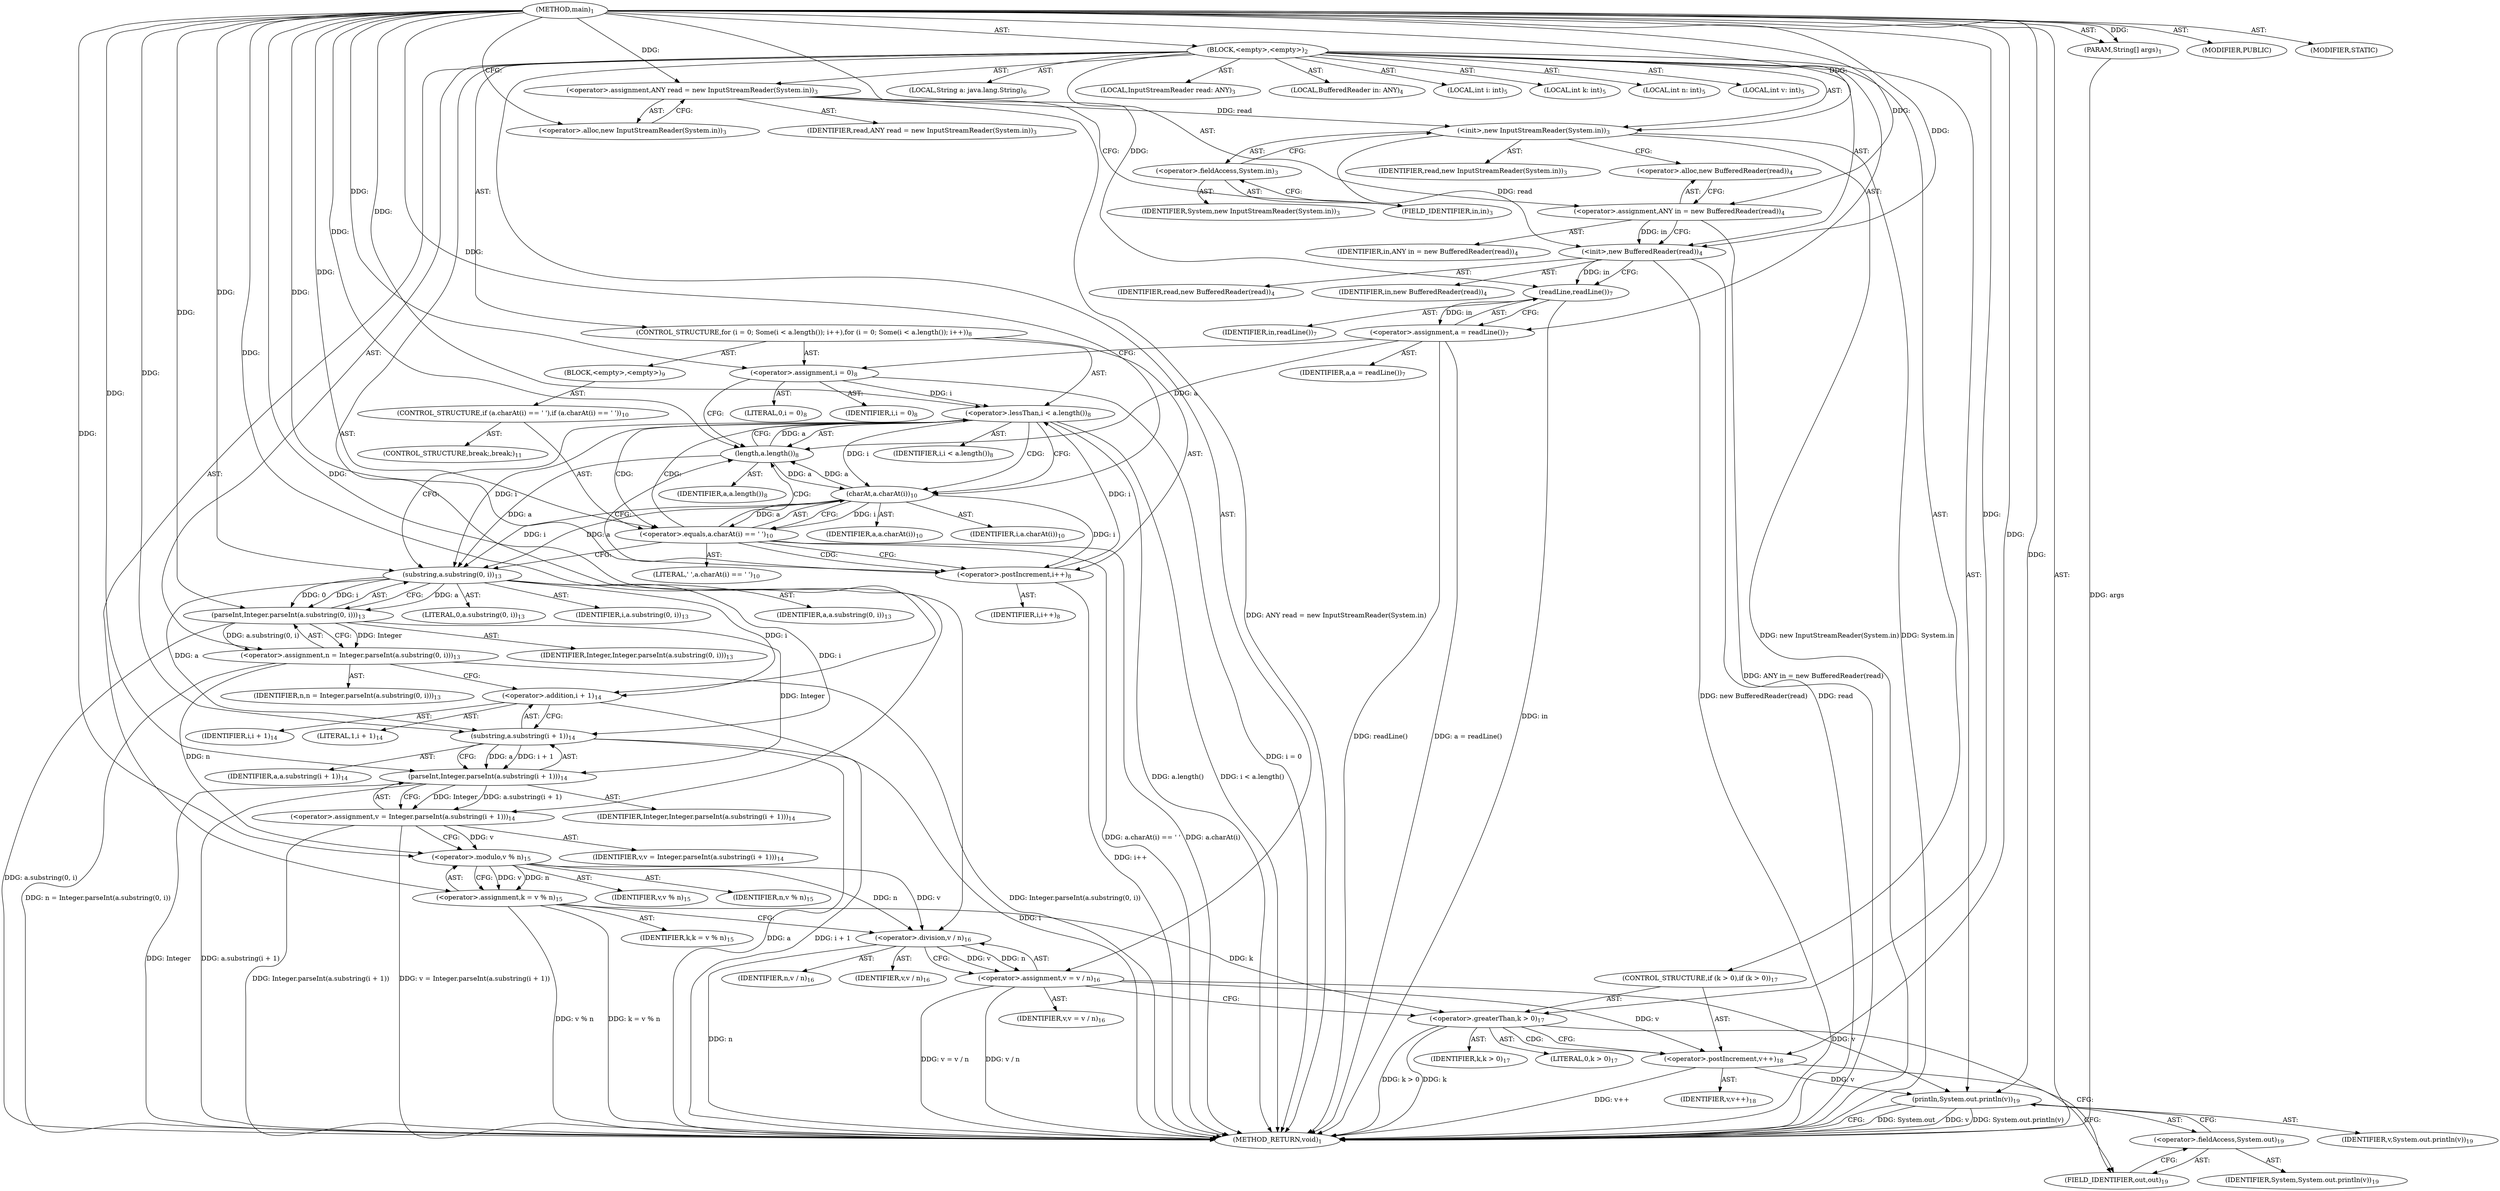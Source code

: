 digraph "main" {  
"21" [label = <(METHOD,main)<SUB>1</SUB>> ]
"22" [label = <(PARAM,String[] args)<SUB>1</SUB>> ]
"23" [label = <(BLOCK,&lt;empty&gt;,&lt;empty&gt;)<SUB>2</SUB>> ]
"4" [label = <(LOCAL,InputStreamReader read: ANY)<SUB>3</SUB>> ]
"24" [label = <(&lt;operator&gt;.assignment,ANY read = new InputStreamReader(System.in))<SUB>3</SUB>> ]
"25" [label = <(IDENTIFIER,read,ANY read = new InputStreamReader(System.in))<SUB>3</SUB>> ]
"26" [label = <(&lt;operator&gt;.alloc,new InputStreamReader(System.in))<SUB>3</SUB>> ]
"27" [label = <(&lt;init&gt;,new InputStreamReader(System.in))<SUB>3</SUB>> ]
"3" [label = <(IDENTIFIER,read,new InputStreamReader(System.in))<SUB>3</SUB>> ]
"28" [label = <(&lt;operator&gt;.fieldAccess,System.in)<SUB>3</SUB>> ]
"29" [label = <(IDENTIFIER,System,new InputStreamReader(System.in))<SUB>3</SUB>> ]
"30" [label = <(FIELD_IDENTIFIER,in,in)<SUB>3</SUB>> ]
"6" [label = <(LOCAL,BufferedReader in: ANY)<SUB>4</SUB>> ]
"31" [label = <(&lt;operator&gt;.assignment,ANY in = new BufferedReader(read))<SUB>4</SUB>> ]
"32" [label = <(IDENTIFIER,in,ANY in = new BufferedReader(read))<SUB>4</SUB>> ]
"33" [label = <(&lt;operator&gt;.alloc,new BufferedReader(read))<SUB>4</SUB>> ]
"34" [label = <(&lt;init&gt;,new BufferedReader(read))<SUB>4</SUB>> ]
"5" [label = <(IDENTIFIER,in,new BufferedReader(read))<SUB>4</SUB>> ]
"35" [label = <(IDENTIFIER,read,new BufferedReader(read))<SUB>4</SUB>> ]
"36" [label = <(LOCAL,int i: int)<SUB>5</SUB>> ]
"37" [label = <(LOCAL,int k: int)<SUB>5</SUB>> ]
"38" [label = <(LOCAL,int n: int)<SUB>5</SUB>> ]
"39" [label = <(LOCAL,int v: int)<SUB>5</SUB>> ]
"40" [label = <(LOCAL,String a: java.lang.String)<SUB>6</SUB>> ]
"41" [label = <(&lt;operator&gt;.assignment,a = readLine())<SUB>7</SUB>> ]
"42" [label = <(IDENTIFIER,a,a = readLine())<SUB>7</SUB>> ]
"43" [label = <(readLine,readLine())<SUB>7</SUB>> ]
"44" [label = <(IDENTIFIER,in,readLine())<SUB>7</SUB>> ]
"45" [label = <(CONTROL_STRUCTURE,for (i = 0; Some(i &lt; a.length()); i++),for (i = 0; Some(i &lt; a.length()); i++))<SUB>8</SUB>> ]
"46" [label = <(&lt;operator&gt;.assignment,i = 0)<SUB>8</SUB>> ]
"47" [label = <(IDENTIFIER,i,i = 0)<SUB>8</SUB>> ]
"48" [label = <(LITERAL,0,i = 0)<SUB>8</SUB>> ]
"49" [label = <(&lt;operator&gt;.lessThan,i &lt; a.length())<SUB>8</SUB>> ]
"50" [label = <(IDENTIFIER,i,i &lt; a.length())<SUB>8</SUB>> ]
"51" [label = <(length,a.length())<SUB>8</SUB>> ]
"52" [label = <(IDENTIFIER,a,a.length())<SUB>8</SUB>> ]
"53" [label = <(&lt;operator&gt;.postIncrement,i++)<SUB>8</SUB>> ]
"54" [label = <(IDENTIFIER,i,i++)<SUB>8</SUB>> ]
"55" [label = <(BLOCK,&lt;empty&gt;,&lt;empty&gt;)<SUB>9</SUB>> ]
"56" [label = <(CONTROL_STRUCTURE,if (a.charAt(i) == ' '),if (a.charAt(i) == ' '))<SUB>10</SUB>> ]
"57" [label = <(&lt;operator&gt;.equals,a.charAt(i) == ' ')<SUB>10</SUB>> ]
"58" [label = <(charAt,a.charAt(i))<SUB>10</SUB>> ]
"59" [label = <(IDENTIFIER,a,a.charAt(i))<SUB>10</SUB>> ]
"60" [label = <(IDENTIFIER,i,a.charAt(i))<SUB>10</SUB>> ]
"61" [label = <(LITERAL,' ',a.charAt(i) == ' ')<SUB>10</SUB>> ]
"62" [label = <(CONTROL_STRUCTURE,break;,break;)<SUB>11</SUB>> ]
"63" [label = <(&lt;operator&gt;.assignment,n = Integer.parseInt(a.substring(0, i)))<SUB>13</SUB>> ]
"64" [label = <(IDENTIFIER,n,n = Integer.parseInt(a.substring(0, i)))<SUB>13</SUB>> ]
"65" [label = <(parseInt,Integer.parseInt(a.substring(0, i)))<SUB>13</SUB>> ]
"66" [label = <(IDENTIFIER,Integer,Integer.parseInt(a.substring(0, i)))<SUB>13</SUB>> ]
"67" [label = <(substring,a.substring(0, i))<SUB>13</SUB>> ]
"68" [label = <(IDENTIFIER,a,a.substring(0, i))<SUB>13</SUB>> ]
"69" [label = <(LITERAL,0,a.substring(0, i))<SUB>13</SUB>> ]
"70" [label = <(IDENTIFIER,i,a.substring(0, i))<SUB>13</SUB>> ]
"71" [label = <(&lt;operator&gt;.assignment,v = Integer.parseInt(a.substring(i + 1)))<SUB>14</SUB>> ]
"72" [label = <(IDENTIFIER,v,v = Integer.parseInt(a.substring(i + 1)))<SUB>14</SUB>> ]
"73" [label = <(parseInt,Integer.parseInt(a.substring(i + 1)))<SUB>14</SUB>> ]
"74" [label = <(IDENTIFIER,Integer,Integer.parseInt(a.substring(i + 1)))<SUB>14</SUB>> ]
"75" [label = <(substring,a.substring(i + 1))<SUB>14</SUB>> ]
"76" [label = <(IDENTIFIER,a,a.substring(i + 1))<SUB>14</SUB>> ]
"77" [label = <(&lt;operator&gt;.addition,i + 1)<SUB>14</SUB>> ]
"78" [label = <(IDENTIFIER,i,i + 1)<SUB>14</SUB>> ]
"79" [label = <(LITERAL,1,i + 1)<SUB>14</SUB>> ]
"80" [label = <(&lt;operator&gt;.assignment,k = v % n)<SUB>15</SUB>> ]
"81" [label = <(IDENTIFIER,k,k = v % n)<SUB>15</SUB>> ]
"82" [label = <(&lt;operator&gt;.modulo,v % n)<SUB>15</SUB>> ]
"83" [label = <(IDENTIFIER,v,v % n)<SUB>15</SUB>> ]
"84" [label = <(IDENTIFIER,n,v % n)<SUB>15</SUB>> ]
"85" [label = <(&lt;operator&gt;.assignment,v = v / n)<SUB>16</SUB>> ]
"86" [label = <(IDENTIFIER,v,v = v / n)<SUB>16</SUB>> ]
"87" [label = <(&lt;operator&gt;.division,v / n)<SUB>16</SUB>> ]
"88" [label = <(IDENTIFIER,v,v / n)<SUB>16</SUB>> ]
"89" [label = <(IDENTIFIER,n,v / n)<SUB>16</SUB>> ]
"90" [label = <(CONTROL_STRUCTURE,if (k &gt; 0),if (k &gt; 0))<SUB>17</SUB>> ]
"91" [label = <(&lt;operator&gt;.greaterThan,k &gt; 0)<SUB>17</SUB>> ]
"92" [label = <(IDENTIFIER,k,k &gt; 0)<SUB>17</SUB>> ]
"93" [label = <(LITERAL,0,k &gt; 0)<SUB>17</SUB>> ]
"94" [label = <(&lt;operator&gt;.postIncrement,v++)<SUB>18</SUB>> ]
"95" [label = <(IDENTIFIER,v,v++)<SUB>18</SUB>> ]
"96" [label = <(println,System.out.println(v))<SUB>19</SUB>> ]
"97" [label = <(&lt;operator&gt;.fieldAccess,System.out)<SUB>19</SUB>> ]
"98" [label = <(IDENTIFIER,System,System.out.println(v))<SUB>19</SUB>> ]
"99" [label = <(FIELD_IDENTIFIER,out,out)<SUB>19</SUB>> ]
"100" [label = <(IDENTIFIER,v,System.out.println(v))<SUB>19</SUB>> ]
"101" [label = <(MODIFIER,PUBLIC)> ]
"102" [label = <(MODIFIER,STATIC)> ]
"103" [label = <(METHOD_RETURN,void)<SUB>1</SUB>> ]
  "21" -> "22"  [ label = "AST: "] 
  "21" -> "23"  [ label = "AST: "] 
  "21" -> "101"  [ label = "AST: "] 
  "21" -> "102"  [ label = "AST: "] 
  "21" -> "103"  [ label = "AST: "] 
  "23" -> "4"  [ label = "AST: "] 
  "23" -> "24"  [ label = "AST: "] 
  "23" -> "27"  [ label = "AST: "] 
  "23" -> "6"  [ label = "AST: "] 
  "23" -> "31"  [ label = "AST: "] 
  "23" -> "34"  [ label = "AST: "] 
  "23" -> "36"  [ label = "AST: "] 
  "23" -> "37"  [ label = "AST: "] 
  "23" -> "38"  [ label = "AST: "] 
  "23" -> "39"  [ label = "AST: "] 
  "23" -> "40"  [ label = "AST: "] 
  "23" -> "41"  [ label = "AST: "] 
  "23" -> "45"  [ label = "AST: "] 
  "23" -> "63"  [ label = "AST: "] 
  "23" -> "71"  [ label = "AST: "] 
  "23" -> "80"  [ label = "AST: "] 
  "23" -> "85"  [ label = "AST: "] 
  "23" -> "90"  [ label = "AST: "] 
  "23" -> "96"  [ label = "AST: "] 
  "24" -> "25"  [ label = "AST: "] 
  "24" -> "26"  [ label = "AST: "] 
  "27" -> "3"  [ label = "AST: "] 
  "27" -> "28"  [ label = "AST: "] 
  "28" -> "29"  [ label = "AST: "] 
  "28" -> "30"  [ label = "AST: "] 
  "31" -> "32"  [ label = "AST: "] 
  "31" -> "33"  [ label = "AST: "] 
  "34" -> "5"  [ label = "AST: "] 
  "34" -> "35"  [ label = "AST: "] 
  "41" -> "42"  [ label = "AST: "] 
  "41" -> "43"  [ label = "AST: "] 
  "43" -> "44"  [ label = "AST: "] 
  "45" -> "46"  [ label = "AST: "] 
  "45" -> "49"  [ label = "AST: "] 
  "45" -> "53"  [ label = "AST: "] 
  "45" -> "55"  [ label = "AST: "] 
  "46" -> "47"  [ label = "AST: "] 
  "46" -> "48"  [ label = "AST: "] 
  "49" -> "50"  [ label = "AST: "] 
  "49" -> "51"  [ label = "AST: "] 
  "51" -> "52"  [ label = "AST: "] 
  "53" -> "54"  [ label = "AST: "] 
  "55" -> "56"  [ label = "AST: "] 
  "56" -> "57"  [ label = "AST: "] 
  "56" -> "62"  [ label = "AST: "] 
  "57" -> "58"  [ label = "AST: "] 
  "57" -> "61"  [ label = "AST: "] 
  "58" -> "59"  [ label = "AST: "] 
  "58" -> "60"  [ label = "AST: "] 
  "63" -> "64"  [ label = "AST: "] 
  "63" -> "65"  [ label = "AST: "] 
  "65" -> "66"  [ label = "AST: "] 
  "65" -> "67"  [ label = "AST: "] 
  "67" -> "68"  [ label = "AST: "] 
  "67" -> "69"  [ label = "AST: "] 
  "67" -> "70"  [ label = "AST: "] 
  "71" -> "72"  [ label = "AST: "] 
  "71" -> "73"  [ label = "AST: "] 
  "73" -> "74"  [ label = "AST: "] 
  "73" -> "75"  [ label = "AST: "] 
  "75" -> "76"  [ label = "AST: "] 
  "75" -> "77"  [ label = "AST: "] 
  "77" -> "78"  [ label = "AST: "] 
  "77" -> "79"  [ label = "AST: "] 
  "80" -> "81"  [ label = "AST: "] 
  "80" -> "82"  [ label = "AST: "] 
  "82" -> "83"  [ label = "AST: "] 
  "82" -> "84"  [ label = "AST: "] 
  "85" -> "86"  [ label = "AST: "] 
  "85" -> "87"  [ label = "AST: "] 
  "87" -> "88"  [ label = "AST: "] 
  "87" -> "89"  [ label = "AST: "] 
  "90" -> "91"  [ label = "AST: "] 
  "90" -> "94"  [ label = "AST: "] 
  "91" -> "92"  [ label = "AST: "] 
  "91" -> "93"  [ label = "AST: "] 
  "94" -> "95"  [ label = "AST: "] 
  "96" -> "97"  [ label = "AST: "] 
  "96" -> "100"  [ label = "AST: "] 
  "97" -> "98"  [ label = "AST: "] 
  "97" -> "99"  [ label = "AST: "] 
  "24" -> "30"  [ label = "CFG: "] 
  "27" -> "33"  [ label = "CFG: "] 
  "31" -> "34"  [ label = "CFG: "] 
  "34" -> "43"  [ label = "CFG: "] 
  "41" -> "46"  [ label = "CFG: "] 
  "63" -> "77"  [ label = "CFG: "] 
  "71" -> "82"  [ label = "CFG: "] 
  "80" -> "87"  [ label = "CFG: "] 
  "85" -> "91"  [ label = "CFG: "] 
  "96" -> "103"  [ label = "CFG: "] 
  "26" -> "24"  [ label = "CFG: "] 
  "28" -> "27"  [ label = "CFG: "] 
  "33" -> "31"  [ label = "CFG: "] 
  "43" -> "41"  [ label = "CFG: "] 
  "46" -> "51"  [ label = "CFG: "] 
  "49" -> "58"  [ label = "CFG: "] 
  "49" -> "67"  [ label = "CFG: "] 
  "53" -> "51"  [ label = "CFG: "] 
  "65" -> "63"  [ label = "CFG: "] 
  "73" -> "71"  [ label = "CFG: "] 
  "82" -> "80"  [ label = "CFG: "] 
  "87" -> "85"  [ label = "CFG: "] 
  "91" -> "94"  [ label = "CFG: "] 
  "91" -> "99"  [ label = "CFG: "] 
  "94" -> "99"  [ label = "CFG: "] 
  "97" -> "96"  [ label = "CFG: "] 
  "30" -> "28"  [ label = "CFG: "] 
  "51" -> "49"  [ label = "CFG: "] 
  "67" -> "65"  [ label = "CFG: "] 
  "75" -> "73"  [ label = "CFG: "] 
  "99" -> "97"  [ label = "CFG: "] 
  "57" -> "67"  [ label = "CFG: "] 
  "57" -> "53"  [ label = "CFG: "] 
  "77" -> "75"  [ label = "CFG: "] 
  "58" -> "57"  [ label = "CFG: "] 
  "21" -> "26"  [ label = "CFG: "] 
  "22" -> "103"  [ label = "DDG: args"] 
  "24" -> "103"  [ label = "DDG: ANY read = new InputStreamReader(System.in)"] 
  "27" -> "103"  [ label = "DDG: System.in"] 
  "27" -> "103"  [ label = "DDG: new InputStreamReader(System.in)"] 
  "31" -> "103"  [ label = "DDG: ANY in = new BufferedReader(read)"] 
  "34" -> "103"  [ label = "DDG: read"] 
  "34" -> "103"  [ label = "DDG: new BufferedReader(read)"] 
  "43" -> "103"  [ label = "DDG: in"] 
  "41" -> "103"  [ label = "DDG: readLine()"] 
  "41" -> "103"  [ label = "DDG: a = readLine()"] 
  "46" -> "103"  [ label = "DDG: i = 0"] 
  "49" -> "103"  [ label = "DDG: a.length()"] 
  "49" -> "103"  [ label = "DDG: i &lt; a.length()"] 
  "57" -> "103"  [ label = "DDG: a.charAt(i)"] 
  "57" -> "103"  [ label = "DDG: a.charAt(i) == ' '"] 
  "53" -> "103"  [ label = "DDG: i++"] 
  "65" -> "103"  [ label = "DDG: a.substring(0, i)"] 
  "63" -> "103"  [ label = "DDG: Integer.parseInt(a.substring(0, i))"] 
  "63" -> "103"  [ label = "DDG: n = Integer.parseInt(a.substring(0, i))"] 
  "73" -> "103"  [ label = "DDG: Integer"] 
  "75" -> "103"  [ label = "DDG: a"] 
  "77" -> "103"  [ label = "DDG: i"] 
  "75" -> "103"  [ label = "DDG: i + 1"] 
  "73" -> "103"  [ label = "DDG: a.substring(i + 1)"] 
  "71" -> "103"  [ label = "DDG: Integer.parseInt(a.substring(i + 1))"] 
  "71" -> "103"  [ label = "DDG: v = Integer.parseInt(a.substring(i + 1))"] 
  "80" -> "103"  [ label = "DDG: v % n"] 
  "80" -> "103"  [ label = "DDG: k = v % n"] 
  "87" -> "103"  [ label = "DDG: n"] 
  "85" -> "103"  [ label = "DDG: v / n"] 
  "85" -> "103"  [ label = "DDG: v = v / n"] 
  "91" -> "103"  [ label = "DDG: k"] 
  "91" -> "103"  [ label = "DDG: k &gt; 0"] 
  "94" -> "103"  [ label = "DDG: v++"] 
  "96" -> "103"  [ label = "DDG: System.out"] 
  "96" -> "103"  [ label = "DDG: v"] 
  "96" -> "103"  [ label = "DDG: System.out.println(v)"] 
  "21" -> "22"  [ label = "DDG: "] 
  "21" -> "24"  [ label = "DDG: "] 
  "21" -> "31"  [ label = "DDG: "] 
  "43" -> "41"  [ label = "DDG: in"] 
  "65" -> "63"  [ label = "DDG: Integer"] 
  "65" -> "63"  [ label = "DDG: a.substring(0, i)"] 
  "73" -> "71"  [ label = "DDG: Integer"] 
  "73" -> "71"  [ label = "DDG: a.substring(i + 1)"] 
  "82" -> "80"  [ label = "DDG: v"] 
  "82" -> "80"  [ label = "DDG: n"] 
  "87" -> "85"  [ label = "DDG: v"] 
  "87" -> "85"  [ label = "DDG: n"] 
  "24" -> "27"  [ label = "DDG: read"] 
  "21" -> "27"  [ label = "DDG: "] 
  "31" -> "34"  [ label = "DDG: in"] 
  "21" -> "34"  [ label = "DDG: "] 
  "27" -> "34"  [ label = "DDG: read"] 
  "21" -> "46"  [ label = "DDG: "] 
  "85" -> "96"  [ label = "DDG: v"] 
  "94" -> "96"  [ label = "DDG: v"] 
  "21" -> "96"  [ label = "DDG: "] 
  "34" -> "43"  [ label = "DDG: in"] 
  "21" -> "43"  [ label = "DDG: "] 
  "46" -> "49"  [ label = "DDG: i"] 
  "53" -> "49"  [ label = "DDG: i"] 
  "21" -> "49"  [ label = "DDG: "] 
  "51" -> "49"  [ label = "DDG: a"] 
  "58" -> "53"  [ label = "DDG: i"] 
  "21" -> "53"  [ label = "DDG: "] 
  "21" -> "65"  [ label = "DDG: "] 
  "67" -> "65"  [ label = "DDG: a"] 
  "67" -> "65"  [ label = "DDG: 0"] 
  "67" -> "65"  [ label = "DDG: i"] 
  "65" -> "73"  [ label = "DDG: Integer"] 
  "21" -> "73"  [ label = "DDG: "] 
  "75" -> "73"  [ label = "DDG: a"] 
  "75" -> "73"  [ label = "DDG: i + 1"] 
  "71" -> "82"  [ label = "DDG: v"] 
  "21" -> "82"  [ label = "DDG: "] 
  "63" -> "82"  [ label = "DDG: n"] 
  "82" -> "87"  [ label = "DDG: v"] 
  "21" -> "87"  [ label = "DDG: "] 
  "82" -> "87"  [ label = "DDG: n"] 
  "80" -> "91"  [ label = "DDG: k"] 
  "21" -> "91"  [ label = "DDG: "] 
  "85" -> "94"  [ label = "DDG: v"] 
  "21" -> "94"  [ label = "DDG: "] 
  "41" -> "51"  [ label = "DDG: a"] 
  "58" -> "51"  [ label = "DDG: a"] 
  "21" -> "51"  [ label = "DDG: "] 
  "51" -> "67"  [ label = "DDG: a"] 
  "58" -> "67"  [ label = "DDG: a"] 
  "21" -> "67"  [ label = "DDG: "] 
  "49" -> "67"  [ label = "DDG: i"] 
  "58" -> "67"  [ label = "DDG: i"] 
  "67" -> "75"  [ label = "DDG: a"] 
  "21" -> "75"  [ label = "DDG: "] 
  "67" -> "75"  [ label = "DDG: i"] 
  "58" -> "57"  [ label = "DDG: a"] 
  "58" -> "57"  [ label = "DDG: i"] 
  "21" -> "57"  [ label = "DDG: "] 
  "67" -> "77"  [ label = "DDG: i"] 
  "21" -> "77"  [ label = "DDG: "] 
  "51" -> "58"  [ label = "DDG: a"] 
  "21" -> "58"  [ label = "DDG: "] 
  "49" -> "58"  [ label = "DDG: i"] 
  "49" -> "58"  [ label = "CDG: "] 
  "49" -> "57"  [ label = "CDG: "] 
  "91" -> "94"  [ label = "CDG: "] 
  "57" -> "49"  [ label = "CDG: "] 
  "57" -> "51"  [ label = "CDG: "] 
  "57" -> "53"  [ label = "CDG: "] 
}
